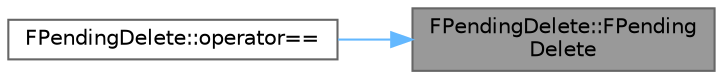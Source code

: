 digraph "FPendingDelete::FPendingDelete"
{
 // INTERACTIVE_SVG=YES
 // LATEX_PDF_SIZE
  bgcolor="transparent";
  edge [fontname=Helvetica,fontsize=10,labelfontname=Helvetica,labelfontsize=10];
  node [fontname=Helvetica,fontsize=10,shape=box,height=0.2,width=0.4];
  rankdir="RL";
  Node1 [id="Node000001",label="FPendingDelete::FPending\lDelete",height=0.2,width=0.4,color="gray40", fillcolor="grey60", style="filled", fontcolor="black",tooltip=" "];
  Node1 -> Node2 [id="edge1_Node000001_Node000002",dir="back",color="steelblue1",style="solid",tooltip=" "];
  Node2 [id="Node000002",label="FPendingDelete::operator==",height=0.2,width=0.4,color="grey40", fillcolor="white", style="filled",URL="$d0/d60/structFPendingDelete.html#a15186080f17fb92766693d6ef4a96a7e",tooltip="Support comparing for unique insertions."];
}
